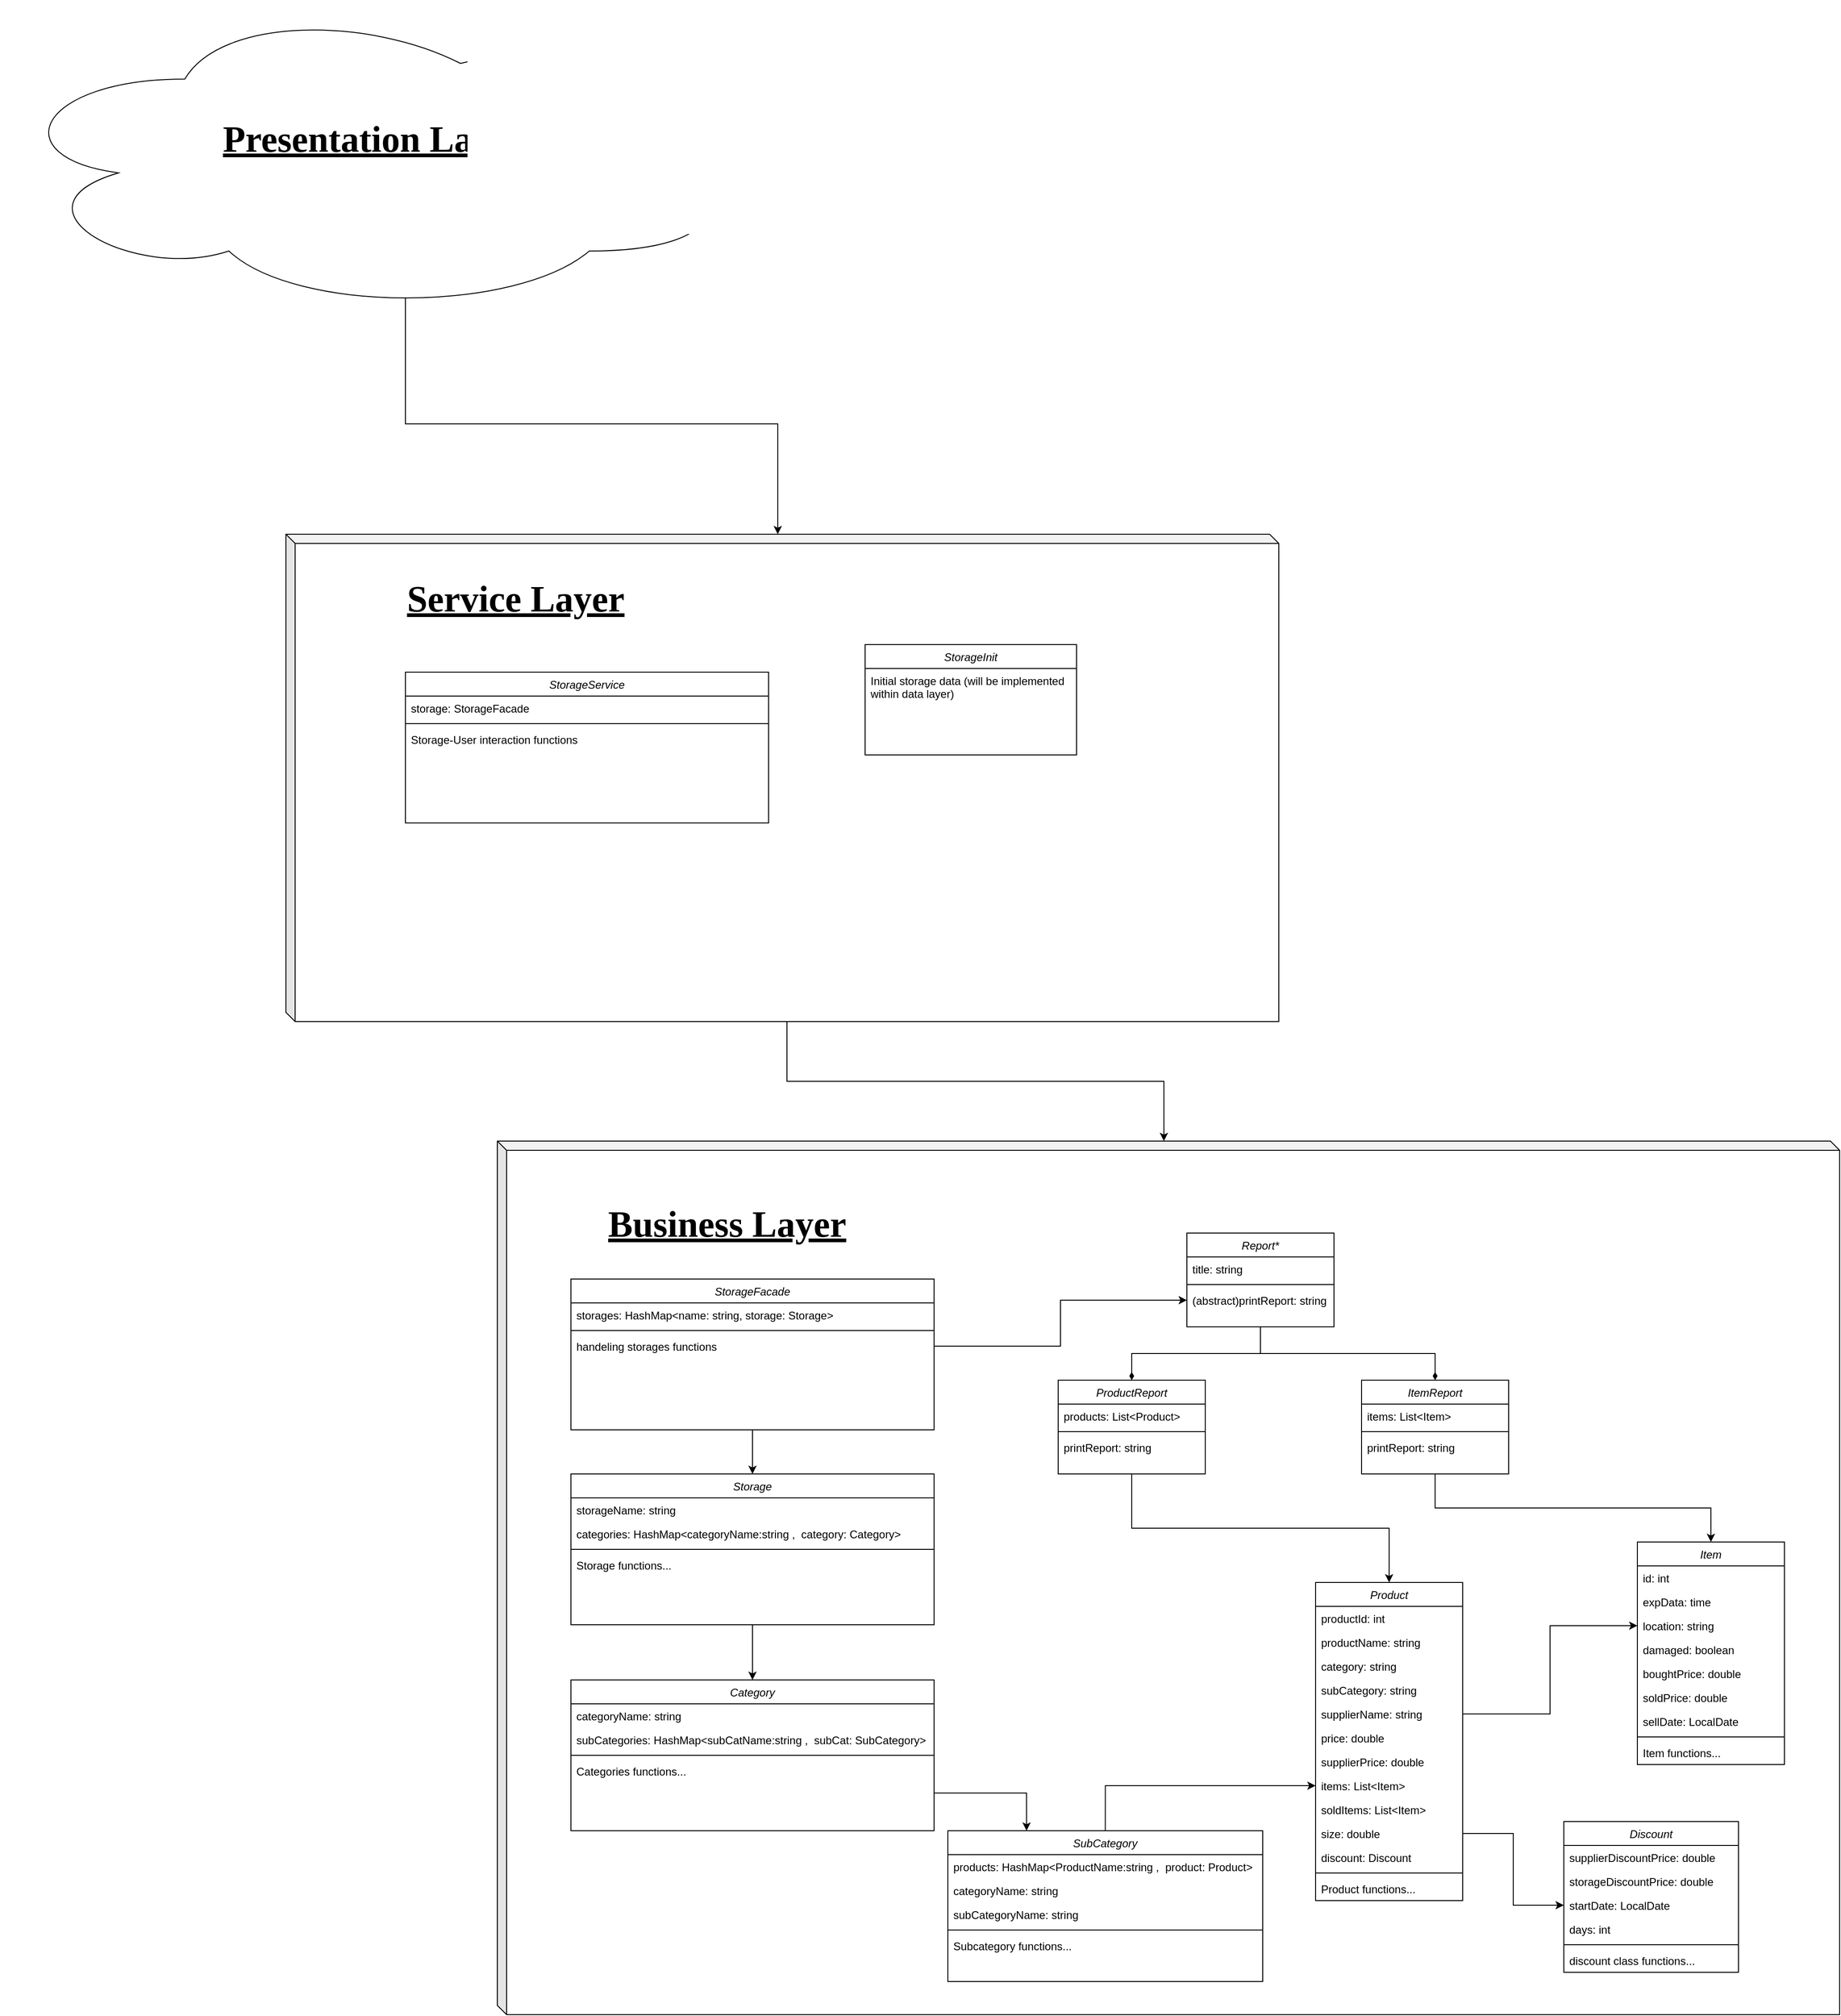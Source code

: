 <mxfile version="24.4.3" type="device">
  <diagram id="C5RBs43oDa-KdzZeNtuy" name="Page-1">
    <mxGraphModel dx="1518" dy="655" grid="1" gridSize="10" guides="1" tooltips="1" connect="1" arrows="1" fold="1" page="1" pageScale="1" pageWidth="3300" pageHeight="4681" math="0" shadow="0">
      <root>
        <mxCell id="WIyWlLk6GJQsqaUBKTNV-0" />
        <mxCell id="WIyWlLk6GJQsqaUBKTNV-1" parent="WIyWlLk6GJQsqaUBKTNV-0" />
        <mxCell id="gx_fRitQp8oqiLDrhO29-1" value="" style="shape=cube;whiteSpace=wrap;html=1;boundedLbl=1;backgroundOutline=1;darkOpacity=0.05;darkOpacity2=0.1;size=10;" parent="WIyWlLk6GJQsqaUBKTNV-1" vertex="1">
          <mxGeometry x="730" y="1420" width="1460" height="950" as="geometry" />
        </mxCell>
        <mxCell id="gx_fRitQp8oqiLDrhO29-2" value="&lt;h1&gt;&lt;font face=&quot;Verdana&quot; size=&quot;1&quot; style=&quot;&quot;&gt;&lt;u style=&quot;font-size: 40px;&quot;&gt;Business Layer&lt;/u&gt;&lt;/font&gt;&lt;/h1&gt;" style="text;html=1;align=center;verticalAlign=middle;whiteSpace=wrap;rounded=0;" parent="WIyWlLk6GJQsqaUBKTNV-1" vertex="1">
          <mxGeometry x="790" y="1490" width="380" height="40" as="geometry" />
        </mxCell>
        <mxCell id="gx_fRitQp8oqiLDrhO29-7" value="Product" style="swimlane;fontStyle=2;align=center;verticalAlign=top;childLayout=stackLayout;horizontal=1;startSize=26;horizontalStack=0;resizeParent=1;resizeLast=0;collapsible=1;marginBottom=0;rounded=0;shadow=0;strokeWidth=1;" parent="WIyWlLk6GJQsqaUBKTNV-1" vertex="1">
          <mxGeometry x="1620" y="1900" width="160" height="346" as="geometry">
            <mxRectangle x="230" y="140" width="160" height="26" as="alternateBounds" />
          </mxGeometry>
        </mxCell>
        <mxCell id="gx_fRitQp8oqiLDrhO29-8" value="productId: int" style="text;align=left;verticalAlign=top;spacingLeft=4;spacingRight=4;overflow=hidden;rotatable=0;points=[[0,0.5],[1,0.5]];portConstraint=eastwest;" parent="gx_fRitQp8oqiLDrhO29-7" vertex="1">
          <mxGeometry y="26" width="160" height="26" as="geometry" />
        </mxCell>
        <mxCell id="sVsSJMpxmH3OcsyXwwGG-13" value="productName: string" style="text;align=left;verticalAlign=top;spacingLeft=4;spacingRight=4;overflow=hidden;rotatable=0;points=[[0,0.5],[1,0.5]];portConstraint=eastwest;" vertex="1" parent="gx_fRitQp8oqiLDrhO29-7">
          <mxGeometry y="52" width="160" height="26" as="geometry" />
        </mxCell>
        <mxCell id="gx_fRitQp8oqiLDrhO29-45" value="category: string" style="text;align=left;verticalAlign=top;spacingLeft=4;spacingRight=4;overflow=hidden;rotatable=0;points=[[0,0.5],[1,0.5]];portConstraint=eastwest;" parent="gx_fRitQp8oqiLDrhO29-7" vertex="1">
          <mxGeometry y="78" width="160" height="26" as="geometry" />
        </mxCell>
        <mxCell id="gx_fRitQp8oqiLDrhO29-46" value="subCategory: string" style="text;align=left;verticalAlign=top;spacingLeft=4;spacingRight=4;overflow=hidden;rotatable=0;points=[[0,0.5],[1,0.5]];portConstraint=eastwest;" parent="gx_fRitQp8oqiLDrhO29-7" vertex="1">
          <mxGeometry y="104" width="160" height="26" as="geometry" />
        </mxCell>
        <mxCell id="gx_fRitQp8oqiLDrhO29-10" value="supplierName: string&#xa;" style="text;align=left;verticalAlign=top;spacingLeft=4;spacingRight=4;overflow=hidden;rotatable=0;points=[[0,0.5],[1,0.5]];portConstraint=eastwest;rounded=0;shadow=0;html=0;" parent="gx_fRitQp8oqiLDrhO29-7" vertex="1">
          <mxGeometry y="130" width="160" height="26" as="geometry" />
        </mxCell>
        <mxCell id="sVsSJMpxmH3OcsyXwwGG-15" value="price: double" style="text;align=left;verticalAlign=top;spacingLeft=4;spacingRight=4;overflow=hidden;rotatable=0;points=[[0,0.5],[1,0.5]];portConstraint=eastwest;rounded=0;shadow=0;html=0;" vertex="1" parent="gx_fRitQp8oqiLDrhO29-7">
          <mxGeometry y="156" width="160" height="26" as="geometry" />
        </mxCell>
        <mxCell id="sVsSJMpxmH3OcsyXwwGG-14" value="supplierPrice: double" style="text;align=left;verticalAlign=top;spacingLeft=4;spacingRight=4;overflow=hidden;rotatable=0;points=[[0,0.5],[1,0.5]];portConstraint=eastwest;rounded=0;shadow=0;html=0;" vertex="1" parent="gx_fRitQp8oqiLDrhO29-7">
          <mxGeometry y="182" width="160" height="26" as="geometry" />
        </mxCell>
        <mxCell id="gx_fRitQp8oqiLDrhO29-13" value="items: List&lt;Item&gt;" style="text;align=left;verticalAlign=top;spacingLeft=4;spacingRight=4;overflow=hidden;rotatable=0;points=[[0,0.5],[1,0.5]];portConstraint=eastwest;rounded=0;shadow=0;html=0;" parent="gx_fRitQp8oqiLDrhO29-7" vertex="1">
          <mxGeometry y="208" width="160" height="26" as="geometry" />
        </mxCell>
        <mxCell id="gx_fRitQp8oqiLDrhO29-129" value="soldItems: List&lt;Item&gt;" style="text;align=left;verticalAlign=top;spacingLeft=4;spacingRight=4;overflow=hidden;rotatable=0;points=[[0,0.5],[1,0.5]];portConstraint=eastwest;rounded=0;shadow=0;html=0;" parent="gx_fRitQp8oqiLDrhO29-7" vertex="1">
          <mxGeometry y="234" width="160" height="26" as="geometry" />
        </mxCell>
        <mxCell id="gx_fRitQp8oqiLDrhO29-41" value="size: double" style="text;align=left;verticalAlign=top;spacingLeft=4;spacingRight=4;overflow=hidden;rotatable=0;points=[[0,0.5],[1,0.5]];portConstraint=eastwest;rounded=0;shadow=0;html=0;" parent="gx_fRitQp8oqiLDrhO29-7" vertex="1">
          <mxGeometry y="260" width="160" height="26" as="geometry" />
        </mxCell>
        <mxCell id="gx_fRitQp8oqiLDrhO29-52" value="discount: Discount" style="text;align=left;verticalAlign=top;spacingLeft=4;spacingRight=4;overflow=hidden;rotatable=0;points=[[0,0.5],[1,0.5]];portConstraint=eastwest;rounded=0;shadow=0;html=0;" parent="gx_fRitQp8oqiLDrhO29-7" vertex="1">
          <mxGeometry y="286" width="160" height="26" as="geometry" />
        </mxCell>
        <mxCell id="gx_fRitQp8oqiLDrhO29-11" value="" style="line;html=1;strokeWidth=1;align=left;verticalAlign=middle;spacingTop=-1;spacingLeft=3;spacingRight=3;rotatable=0;labelPosition=right;points=[];portConstraint=eastwest;" parent="gx_fRitQp8oqiLDrhO29-7" vertex="1">
          <mxGeometry y="312" width="160" height="8" as="geometry" />
        </mxCell>
        <mxCell id="gx_fRitQp8oqiLDrhO29-116" value="Product functions..." style="text;align=left;verticalAlign=top;spacingLeft=4;spacingRight=4;overflow=hidden;rotatable=0;points=[[0,0.5],[1,0.5]];portConstraint=eastwest;rounded=0;shadow=0;html=0;" parent="gx_fRitQp8oqiLDrhO29-7" vertex="1">
          <mxGeometry y="320" width="160" height="26" as="geometry" />
        </mxCell>
        <mxCell id="gx_fRitQp8oqiLDrhO29-66" style="edgeStyle=orthogonalEdgeStyle;rounded=0;orthogonalLoop=1;jettySize=auto;html=1;exitX=1;exitY=0.5;exitDx=0;exitDy=0;entryX=0.25;entryY=0;entryDx=0;entryDy=0;" parent="WIyWlLk6GJQsqaUBKTNV-1" source="gx_fRitQp8oqiLDrhO29-115" target="gx_fRitQp8oqiLDrhO29-29" edge="1">
          <mxGeometry relative="1" as="geometry">
            <Array as="points">
              <mxPoint x="1205" y="2129" />
              <mxPoint x="1306" y="2129" />
            </Array>
          </mxGeometry>
        </mxCell>
        <mxCell id="gx_fRitQp8oqiLDrhO29-17" value="Category" style="swimlane;fontStyle=2;align=center;verticalAlign=top;childLayout=stackLayout;horizontal=1;startSize=26;horizontalStack=0;resizeParent=1;resizeLast=0;collapsible=1;marginBottom=0;rounded=0;shadow=0;strokeWidth=1;" parent="WIyWlLk6GJQsqaUBKTNV-1" vertex="1">
          <mxGeometry x="810" y="2006" width="395" height="164" as="geometry">
            <mxRectangle x="230" y="140" width="160" height="26" as="alternateBounds" />
          </mxGeometry>
        </mxCell>
        <mxCell id="gx_fRitQp8oqiLDrhO29-126" value="categoryName: string" style="text;align=left;verticalAlign=top;spacingLeft=4;spacingRight=4;overflow=hidden;rotatable=0;points=[[0,0.5],[1,0.5]];portConstraint=eastwest;rounded=0;shadow=0;html=0;" parent="gx_fRitQp8oqiLDrhO29-17" vertex="1">
          <mxGeometry y="26" width="395" height="26" as="geometry" />
        </mxCell>
        <mxCell id="gx_fRitQp8oqiLDrhO29-20" value="subCategories: HashMap&lt;subCatName:string ,  subCat: SubCategory&gt;" style="text;align=left;verticalAlign=top;spacingLeft=4;spacingRight=4;overflow=hidden;rotatable=0;points=[[0,0.5],[1,0.5]];portConstraint=eastwest;rounded=0;shadow=0;html=0;" parent="gx_fRitQp8oqiLDrhO29-17" vertex="1">
          <mxGeometry y="52" width="395" height="26" as="geometry" />
        </mxCell>
        <mxCell id="gx_fRitQp8oqiLDrhO29-21" value="" style="line;html=1;strokeWidth=1;align=left;verticalAlign=middle;spacingTop=-1;spacingLeft=3;spacingRight=3;rotatable=0;labelPosition=right;points=[];portConstraint=eastwest;" parent="gx_fRitQp8oqiLDrhO29-17" vertex="1">
          <mxGeometry y="78" width="395" height="8" as="geometry" />
        </mxCell>
        <mxCell id="gx_fRitQp8oqiLDrhO29-115" value="Categories functions..." style="text;align=left;verticalAlign=top;spacingLeft=4;spacingRight=4;overflow=hidden;rotatable=0;points=[[0,0.5],[1,0.5]];portConstraint=eastwest;rounded=0;shadow=0;html=0;" parent="gx_fRitQp8oqiLDrhO29-17" vertex="1">
          <mxGeometry y="86" width="395" height="26" as="geometry" />
        </mxCell>
        <mxCell id="gx_fRitQp8oqiLDrhO29-23" value="Item" style="swimlane;fontStyle=2;align=center;verticalAlign=top;childLayout=stackLayout;horizontal=1;startSize=26;horizontalStack=0;resizeParent=1;resizeLast=0;collapsible=1;marginBottom=0;rounded=0;shadow=0;strokeWidth=1;" parent="WIyWlLk6GJQsqaUBKTNV-1" vertex="1">
          <mxGeometry x="1970" y="1856" width="160" height="242" as="geometry">
            <mxRectangle x="230" y="140" width="160" height="26" as="alternateBounds" />
          </mxGeometry>
        </mxCell>
        <mxCell id="gx_fRitQp8oqiLDrhO29-47" value="id: int" style="text;align=left;verticalAlign=top;spacingLeft=4;spacingRight=4;overflow=hidden;rotatable=0;points=[[0,0.5],[1,0.5]];portConstraint=eastwest;rounded=0;shadow=0;html=0;" parent="gx_fRitQp8oqiLDrhO29-23" vertex="1">
          <mxGeometry y="26" width="160" height="26" as="geometry" />
        </mxCell>
        <mxCell id="gx_fRitQp8oqiLDrhO29-24" value="expData: time" style="text;align=left;verticalAlign=top;spacingLeft=4;spacingRight=4;overflow=hidden;rotatable=0;points=[[0,0.5],[1,0.5]];portConstraint=eastwest;" parent="gx_fRitQp8oqiLDrhO29-23" vertex="1">
          <mxGeometry y="52" width="160" height="26" as="geometry" />
        </mxCell>
        <mxCell id="gx_fRitQp8oqiLDrhO29-9" value="location: string" style="text;align=left;verticalAlign=top;spacingLeft=4;spacingRight=4;overflow=hidden;rotatable=0;points=[[0,0.5],[1,0.5]];portConstraint=eastwest;rounded=0;shadow=0;html=0;" parent="gx_fRitQp8oqiLDrhO29-23" vertex="1">
          <mxGeometry y="78" width="160" height="26" as="geometry" />
        </mxCell>
        <mxCell id="gx_fRitQp8oqiLDrhO29-49" value="damaged: boolean" style="text;align=left;verticalAlign=top;spacingLeft=4;spacingRight=4;overflow=hidden;rotatable=0;points=[[0,0.5],[1,0.5]];portConstraint=eastwest;rounded=0;shadow=0;html=0;" parent="gx_fRitQp8oqiLDrhO29-23" vertex="1">
          <mxGeometry y="104" width="160" height="26" as="geometry" />
        </mxCell>
        <mxCell id="gx_fRitQp8oqiLDrhO29-50" value="boughtPrice: double" style="text;align=left;verticalAlign=top;spacingLeft=4;spacingRight=4;overflow=hidden;rotatable=0;points=[[0,0.5],[1,0.5]];portConstraint=eastwest;rounded=0;shadow=0;html=0;" parent="gx_fRitQp8oqiLDrhO29-23" vertex="1">
          <mxGeometry y="130" width="160" height="26" as="geometry" />
        </mxCell>
        <mxCell id="gx_fRitQp8oqiLDrhO29-51" value="soldPrice: double" style="text;align=left;verticalAlign=top;spacingLeft=4;spacingRight=4;overflow=hidden;rotatable=0;points=[[0,0.5],[1,0.5]];portConstraint=eastwest;rounded=0;shadow=0;html=0;" parent="gx_fRitQp8oqiLDrhO29-23" vertex="1">
          <mxGeometry y="156" width="160" height="26" as="geometry" />
        </mxCell>
        <mxCell id="sVsSJMpxmH3OcsyXwwGG-16" value="sellDate: LocalDate" style="text;align=left;verticalAlign=top;spacingLeft=4;spacingRight=4;overflow=hidden;rotatable=0;points=[[0,0.5],[1,0.5]];portConstraint=eastwest;rounded=0;shadow=0;html=0;" vertex="1" parent="gx_fRitQp8oqiLDrhO29-23">
          <mxGeometry y="182" width="160" height="26" as="geometry" />
        </mxCell>
        <mxCell id="gx_fRitQp8oqiLDrhO29-27" value="" style="line;html=1;strokeWidth=1;align=left;verticalAlign=middle;spacingTop=-1;spacingLeft=3;spacingRight=3;rotatable=0;labelPosition=right;points=[];portConstraint=eastwest;" parent="gx_fRitQp8oqiLDrhO29-23" vertex="1">
          <mxGeometry y="208" width="160" height="8" as="geometry" />
        </mxCell>
        <mxCell id="gx_fRitQp8oqiLDrhO29-120" value="Item functions..." style="text;align=left;verticalAlign=top;spacingLeft=4;spacingRight=4;overflow=hidden;rotatable=0;points=[[0,0.5],[1,0.5]];portConstraint=eastwest;rounded=0;shadow=0;html=0;" parent="gx_fRitQp8oqiLDrhO29-23" vertex="1">
          <mxGeometry y="216" width="160" height="26" as="geometry" />
        </mxCell>
        <mxCell id="sVsSJMpxmH3OcsyXwwGG-1" style="edgeStyle=orthogonalEdgeStyle;rounded=0;orthogonalLoop=1;jettySize=auto;html=1;exitX=0.5;exitY=0;exitDx=0;exitDy=0;entryX=0;entryY=0.5;entryDx=0;entryDy=0;" edge="1" parent="WIyWlLk6GJQsqaUBKTNV-1" source="gx_fRitQp8oqiLDrhO29-29" target="gx_fRitQp8oqiLDrhO29-13">
          <mxGeometry relative="1" as="geometry" />
        </mxCell>
        <mxCell id="gx_fRitQp8oqiLDrhO29-29" value="SubCategory" style="swimlane;fontStyle=2;align=center;verticalAlign=top;childLayout=stackLayout;horizontal=1;startSize=26;horizontalStack=0;resizeParent=1;resizeLast=0;collapsible=1;marginBottom=0;rounded=0;shadow=0;strokeWidth=1;" parent="WIyWlLk6GJQsqaUBKTNV-1" vertex="1">
          <mxGeometry x="1220" y="2170" width="342.5" height="164" as="geometry">
            <mxRectangle x="230" y="140" width="160" height="26" as="alternateBounds" />
          </mxGeometry>
        </mxCell>
        <mxCell id="gx_fRitQp8oqiLDrhO29-30" value="products: HashMap&lt;ProductName:string ,  product: Product&gt;" style="text;align=left;verticalAlign=top;spacingLeft=4;spacingRight=4;overflow=hidden;rotatable=0;points=[[0,0.5],[1,0.5]];portConstraint=eastwest;rounded=0;shadow=0;html=0;" parent="gx_fRitQp8oqiLDrhO29-29" vertex="1">
          <mxGeometry y="26" width="342.5" height="26" as="geometry" />
        </mxCell>
        <mxCell id="gx_fRitQp8oqiLDrhO29-127" value="categoryName: string" style="text;align=left;verticalAlign=top;spacingLeft=4;spacingRight=4;overflow=hidden;rotatable=0;points=[[0,0.5],[1,0.5]];portConstraint=eastwest;rounded=0;shadow=0;html=0;" parent="gx_fRitQp8oqiLDrhO29-29" vertex="1">
          <mxGeometry y="52" width="342.5" height="26" as="geometry" />
        </mxCell>
        <mxCell id="gx_fRitQp8oqiLDrhO29-128" value="subCategoryName: string" style="text;align=left;verticalAlign=top;spacingLeft=4;spacingRight=4;overflow=hidden;rotatable=0;points=[[0,0.5],[1,0.5]];portConstraint=eastwest;rounded=0;shadow=0;html=0;" parent="gx_fRitQp8oqiLDrhO29-29" vertex="1">
          <mxGeometry y="78" width="342.5" height="26" as="geometry" />
        </mxCell>
        <mxCell id="gx_fRitQp8oqiLDrhO29-32" value="" style="line;html=1;strokeWidth=1;align=left;verticalAlign=middle;spacingTop=-1;spacingLeft=3;spacingRight=3;rotatable=0;labelPosition=right;points=[];portConstraint=eastwest;" parent="gx_fRitQp8oqiLDrhO29-29" vertex="1">
          <mxGeometry y="104" width="342.5" height="8" as="geometry" />
        </mxCell>
        <mxCell id="gx_fRitQp8oqiLDrhO29-121" value="Subcategory functions..." style="text;align=left;verticalAlign=top;spacingLeft=4;spacingRight=4;overflow=hidden;rotatable=0;points=[[0,0.5],[1,0.5]];portConstraint=eastwest;rounded=0;shadow=0;html=0;" parent="gx_fRitQp8oqiLDrhO29-29" vertex="1">
          <mxGeometry y="112" width="342.5" height="26" as="geometry" />
        </mxCell>
        <mxCell id="gx_fRitQp8oqiLDrhO29-67" style="edgeStyle=orthogonalEdgeStyle;rounded=0;orthogonalLoop=1;jettySize=auto;html=1;exitX=0.5;exitY=1;exitDx=0;exitDy=0;entryX=0.5;entryY=0;entryDx=0;entryDy=0;" parent="WIyWlLk6GJQsqaUBKTNV-1" source="gx_fRitQp8oqiLDrhO29-54" target="gx_fRitQp8oqiLDrhO29-17" edge="1">
          <mxGeometry relative="1" as="geometry" />
        </mxCell>
        <mxCell id="gx_fRitQp8oqiLDrhO29-54" value="Storage" style="swimlane;fontStyle=2;align=center;verticalAlign=top;childLayout=stackLayout;horizontal=1;startSize=26;horizontalStack=0;resizeParent=1;resizeLast=0;collapsible=1;marginBottom=0;rounded=0;shadow=0;strokeWidth=1;" parent="WIyWlLk6GJQsqaUBKTNV-1" vertex="1">
          <mxGeometry x="810" y="1782" width="395" height="164" as="geometry">
            <mxRectangle x="230" y="140" width="160" height="26" as="alternateBounds" />
          </mxGeometry>
        </mxCell>
        <mxCell id="gx_fRitQp8oqiLDrhO29-55" value="storageName: string" style="text;align=left;verticalAlign=top;spacingLeft=4;spacingRight=4;overflow=hidden;rotatable=0;points=[[0,0.5],[1,0.5]];portConstraint=eastwest;rounded=0;shadow=0;html=0;" parent="gx_fRitQp8oqiLDrhO29-54" vertex="1">
          <mxGeometry y="26" width="395" height="26" as="geometry" />
        </mxCell>
        <mxCell id="gx_fRitQp8oqiLDrhO29-58" value="categories: HashMap&lt;categoryName:string ,  category: Category&gt;" style="text;align=left;verticalAlign=top;spacingLeft=4;spacingRight=4;overflow=hidden;rotatable=0;points=[[0,0.5],[1,0.5]];portConstraint=eastwest;rounded=0;shadow=0;html=0;" parent="gx_fRitQp8oqiLDrhO29-54" vertex="1">
          <mxGeometry y="52" width="395" height="26" as="geometry" />
        </mxCell>
        <mxCell id="gx_fRitQp8oqiLDrhO29-56" value="" style="line;html=1;strokeWidth=1;align=left;verticalAlign=middle;spacingTop=-1;spacingLeft=3;spacingRight=3;rotatable=0;labelPosition=right;points=[];portConstraint=eastwest;" parent="gx_fRitQp8oqiLDrhO29-54" vertex="1">
          <mxGeometry y="78" width="395" height="8" as="geometry" />
        </mxCell>
        <mxCell id="gx_fRitQp8oqiLDrhO29-113" value="Storage functions..." style="text;align=left;verticalAlign=top;spacingLeft=4;spacingRight=4;overflow=hidden;rotatable=0;points=[[0,0.5],[1,0.5]];portConstraint=eastwest;rounded=0;shadow=0;html=0;" parent="gx_fRitQp8oqiLDrhO29-54" vertex="1">
          <mxGeometry y="86" width="395" height="26" as="geometry" />
        </mxCell>
        <mxCell id="gx_fRitQp8oqiLDrhO29-68" style="edgeStyle=orthogonalEdgeStyle;rounded=0;orthogonalLoop=1;jettySize=auto;html=1;exitX=0.5;exitY=1;exitDx=0;exitDy=0;entryX=0.5;entryY=0;entryDx=0;entryDy=0;" parent="WIyWlLk6GJQsqaUBKTNV-1" source="gx_fRitQp8oqiLDrhO29-60" target="gx_fRitQp8oqiLDrhO29-54" edge="1">
          <mxGeometry relative="1" as="geometry" />
        </mxCell>
        <mxCell id="gx_fRitQp8oqiLDrhO29-60" value="StorageFacade" style="swimlane;fontStyle=2;align=center;verticalAlign=top;childLayout=stackLayout;horizontal=1;startSize=26;horizontalStack=0;resizeParent=1;resizeLast=0;collapsible=1;marginBottom=0;rounded=0;shadow=0;strokeWidth=1;" parent="WIyWlLk6GJQsqaUBKTNV-1" vertex="1">
          <mxGeometry x="810" y="1570" width="395" height="164" as="geometry">
            <mxRectangle x="230" y="140" width="160" height="26" as="alternateBounds" />
          </mxGeometry>
        </mxCell>
        <mxCell id="gx_fRitQp8oqiLDrhO29-62" value="storages: HashMap&lt;name: string, storage: Storage&gt;" style="text;align=left;verticalAlign=top;spacingLeft=4;spacingRight=4;overflow=hidden;rotatable=0;points=[[0,0.5],[1,0.5]];portConstraint=eastwest;rounded=0;shadow=0;html=0;" parent="gx_fRitQp8oqiLDrhO29-60" vertex="1">
          <mxGeometry y="26" width="395" height="26" as="geometry" />
        </mxCell>
        <mxCell id="gx_fRitQp8oqiLDrhO29-63" value="" style="line;html=1;strokeWidth=1;align=left;verticalAlign=middle;spacingTop=-1;spacingLeft=3;spacingRight=3;rotatable=0;labelPosition=right;points=[];portConstraint=eastwest;" parent="gx_fRitQp8oqiLDrhO29-60" vertex="1">
          <mxGeometry y="52" width="395" height="8" as="geometry" />
        </mxCell>
        <mxCell id="gx_fRitQp8oqiLDrhO29-114" value="handeling storages functions" style="text;align=left;verticalAlign=top;spacingLeft=4;spacingRight=4;overflow=hidden;rotatable=0;points=[[0,0.5],[1,0.5]];portConstraint=eastwest;rounded=0;shadow=0;html=0;" parent="gx_fRitQp8oqiLDrhO29-60" vertex="1">
          <mxGeometry y="60" width="395" height="26" as="geometry" />
        </mxCell>
        <mxCell id="gx_fRitQp8oqiLDrhO29-69" value="" style="shape=cube;whiteSpace=wrap;html=1;boundedLbl=1;backgroundOutline=1;darkOpacity=0.05;darkOpacity2=0.1;size=10;" parent="WIyWlLk6GJQsqaUBKTNV-1" vertex="1">
          <mxGeometry x="500" y="760" width="1080" height="530" as="geometry" />
        </mxCell>
        <mxCell id="gx_fRitQp8oqiLDrhO29-70" value="&lt;h1&gt;&lt;font face=&quot;Verdana&quot; size=&quot;1&quot; style=&quot;&quot;&gt;&lt;u style=&quot;font-size: 40px;&quot;&gt;Service Layer&lt;/u&gt;&lt;/font&gt;&lt;/h1&gt;" style="text;html=1;align=center;verticalAlign=middle;whiteSpace=wrap;rounded=0;" parent="WIyWlLk6GJQsqaUBKTNV-1" vertex="1">
          <mxGeometry x="560" y="810" width="380" height="40" as="geometry" />
        </mxCell>
        <mxCell id="gx_fRitQp8oqiLDrhO29-103" value="StorageService" style="swimlane;fontStyle=2;align=center;verticalAlign=top;childLayout=stackLayout;horizontal=1;startSize=26;horizontalStack=0;resizeParent=1;resizeLast=0;collapsible=1;marginBottom=0;rounded=0;shadow=0;strokeWidth=1;" parent="WIyWlLk6GJQsqaUBKTNV-1" vertex="1">
          <mxGeometry x="630" y="910" width="395" height="164" as="geometry">
            <mxRectangle x="230" y="140" width="160" height="26" as="alternateBounds" />
          </mxGeometry>
        </mxCell>
        <mxCell id="gx_fRitQp8oqiLDrhO29-104" value="storage: StorageFacade" style="text;align=left;verticalAlign=top;spacingLeft=4;spacingRight=4;overflow=hidden;rotatable=0;points=[[0,0.5],[1,0.5]];portConstraint=eastwest;rounded=0;shadow=0;html=0;" parent="gx_fRitQp8oqiLDrhO29-103" vertex="1">
          <mxGeometry y="26" width="395" height="26" as="geometry" />
        </mxCell>
        <mxCell id="gx_fRitQp8oqiLDrhO29-106" value="" style="line;html=1;strokeWidth=1;align=left;verticalAlign=middle;spacingTop=-1;spacingLeft=3;spacingRight=3;rotatable=0;labelPosition=right;points=[];portConstraint=eastwest;" parent="gx_fRitQp8oqiLDrhO29-103" vertex="1">
          <mxGeometry y="52" width="395" height="8" as="geometry" />
        </mxCell>
        <mxCell id="gx_fRitQp8oqiLDrhO29-111" value="Storage-User interaction functions" style="text;align=left;verticalAlign=top;spacingLeft=4;spacingRight=4;overflow=hidden;rotatable=0;points=[[0,0.5],[1,0.5]];portConstraint=eastwest;rounded=0;shadow=0;html=0;" parent="gx_fRitQp8oqiLDrhO29-103" vertex="1">
          <mxGeometry y="60" width="395" height="26" as="geometry" />
        </mxCell>
        <mxCell id="gx_fRitQp8oqiLDrhO29-107" value="" style="ellipse;shape=cloud;whiteSpace=wrap;html=1;" parent="WIyWlLk6GJQsqaUBKTNV-1" vertex="1">
          <mxGeometry x="190" y="180" width="800" height="340" as="geometry" />
        </mxCell>
        <mxCell id="gx_fRitQp8oqiLDrhO29-108" value="&lt;h1&gt;&lt;font face=&quot;Verdana&quot; size=&quot;1&quot; style=&quot;&quot;&gt;&lt;u style=&quot;font-size: 40px;&quot;&gt;Presentation Layer&lt;/u&gt;&lt;/font&gt;&lt;/h1&gt;" style="text;html=1;align=center;verticalAlign=middle;whiteSpace=wrap;rounded=0;" parent="WIyWlLk6GJQsqaUBKTNV-1" vertex="1">
          <mxGeometry x="350" y="310" width="490" height="40" as="geometry" />
        </mxCell>
        <mxCell id="gx_fRitQp8oqiLDrhO29-109" style="edgeStyle=orthogonalEdgeStyle;rounded=0;orthogonalLoop=1;jettySize=auto;html=1;exitX=0.55;exitY=0.95;exitDx=0;exitDy=0;exitPerimeter=0;entryX=0;entryY=0;entryDx=535;entryDy=0;entryPerimeter=0;" parent="WIyWlLk6GJQsqaUBKTNV-1" source="gx_fRitQp8oqiLDrhO29-107" target="gx_fRitQp8oqiLDrhO29-69" edge="1">
          <mxGeometry relative="1" as="geometry" />
        </mxCell>
        <mxCell id="gx_fRitQp8oqiLDrhO29-110" style="edgeStyle=orthogonalEdgeStyle;rounded=0;orthogonalLoop=1;jettySize=auto;html=1;exitX=0;exitY=0;exitDx=545;exitDy=530;exitPerimeter=0;entryX=0;entryY=0;entryDx=725;entryDy=0;entryPerimeter=0;" parent="WIyWlLk6GJQsqaUBKTNV-1" source="gx_fRitQp8oqiLDrhO29-69" target="gx_fRitQp8oqiLDrhO29-1" edge="1">
          <mxGeometry relative="1" as="geometry" />
        </mxCell>
        <mxCell id="gx_fRitQp8oqiLDrhO29-122" value="StorageInit" style="swimlane;fontStyle=2;align=center;verticalAlign=top;childLayout=stackLayout;horizontal=1;startSize=26;horizontalStack=0;resizeParent=1;resizeLast=0;collapsible=1;marginBottom=0;rounded=0;shadow=0;strokeWidth=1;" parent="WIyWlLk6GJQsqaUBKTNV-1" vertex="1">
          <mxGeometry x="1130" y="880" width="230" height="120" as="geometry">
            <mxRectangle x="230" y="140" width="160" height="26" as="alternateBounds" />
          </mxGeometry>
        </mxCell>
        <mxCell id="gx_fRitQp8oqiLDrhO29-123" value="Initial storage data (will be implemented&#xa;within data layer)" style="text;align=left;verticalAlign=top;spacingLeft=4;spacingRight=4;overflow=hidden;rotatable=0;points=[[0,0.5],[1,0.5]];portConstraint=eastwest;rounded=0;shadow=0;html=0;" parent="gx_fRitQp8oqiLDrhO29-122" vertex="1">
          <mxGeometry y="26" width="230" height="44" as="geometry" />
        </mxCell>
        <mxCell id="gx_fRitQp8oqiLDrhO29-147" style="edgeStyle=orthogonalEdgeStyle;rounded=0;orthogonalLoop=1;jettySize=auto;html=1;exitX=0.5;exitY=1;exitDx=0;exitDy=0;entryX=0.5;entryY=0;entryDx=0;entryDy=0;endArrow=diamondThin;endFill=1;" parent="WIyWlLk6GJQsqaUBKTNV-1" source="gx_fRitQp8oqiLDrhO29-130" target="gx_fRitQp8oqiLDrhO29-139" edge="1">
          <mxGeometry relative="1" as="geometry" />
        </mxCell>
        <mxCell id="gx_fRitQp8oqiLDrhO29-148" style="edgeStyle=orthogonalEdgeStyle;rounded=0;orthogonalLoop=1;jettySize=auto;html=1;exitX=0.5;exitY=1;exitDx=0;exitDy=0;entryX=0.5;entryY=0;entryDx=0;entryDy=0;endArrow=diamondThin;endFill=1;" parent="WIyWlLk6GJQsqaUBKTNV-1" source="gx_fRitQp8oqiLDrhO29-130" target="gx_fRitQp8oqiLDrhO29-143" edge="1">
          <mxGeometry relative="1" as="geometry" />
        </mxCell>
        <mxCell id="gx_fRitQp8oqiLDrhO29-130" value="Report*" style="swimlane;fontStyle=2;align=center;verticalAlign=top;childLayout=stackLayout;horizontal=1;startSize=26;horizontalStack=0;resizeParent=1;resizeLast=0;collapsible=1;marginBottom=0;rounded=0;shadow=0;strokeWidth=1;" parent="WIyWlLk6GJQsqaUBKTNV-1" vertex="1">
          <mxGeometry x="1480" y="1520" width="160" height="102" as="geometry">
            <mxRectangle x="230" y="140" width="160" height="26" as="alternateBounds" />
          </mxGeometry>
        </mxCell>
        <mxCell id="gx_fRitQp8oqiLDrhO29-131" value="title: string" style="text;align=left;verticalAlign=top;spacingLeft=4;spacingRight=4;overflow=hidden;rotatable=0;points=[[0,0.5],[1,0.5]];portConstraint=eastwest;rounded=0;shadow=0;html=0;" parent="gx_fRitQp8oqiLDrhO29-130" vertex="1">
          <mxGeometry y="26" width="160" height="26" as="geometry" />
        </mxCell>
        <mxCell id="gx_fRitQp8oqiLDrhO29-137" value="" style="line;html=1;strokeWidth=1;align=left;verticalAlign=middle;spacingTop=-1;spacingLeft=3;spacingRight=3;rotatable=0;labelPosition=right;points=[];portConstraint=eastwest;" parent="gx_fRitQp8oqiLDrhO29-130" vertex="1">
          <mxGeometry y="52" width="160" height="8" as="geometry" />
        </mxCell>
        <mxCell id="gx_fRitQp8oqiLDrhO29-138" value="(abstract)printReport: string" style="text;align=left;verticalAlign=top;spacingLeft=4;spacingRight=4;overflow=hidden;rotatable=0;points=[[0,0.5],[1,0.5]];portConstraint=eastwest;rounded=0;shadow=0;html=0;" parent="gx_fRitQp8oqiLDrhO29-130" vertex="1">
          <mxGeometry y="60" width="160" height="26" as="geometry" />
        </mxCell>
        <mxCell id="gx_fRitQp8oqiLDrhO29-149" style="edgeStyle=orthogonalEdgeStyle;rounded=0;orthogonalLoop=1;jettySize=auto;html=1;exitX=0.5;exitY=1;exitDx=0;exitDy=0;entryX=0.5;entryY=0;entryDx=0;entryDy=0;" parent="WIyWlLk6GJQsqaUBKTNV-1" source="gx_fRitQp8oqiLDrhO29-139" target="gx_fRitQp8oqiLDrhO29-7" edge="1">
          <mxGeometry relative="1" as="geometry" />
        </mxCell>
        <mxCell id="gx_fRitQp8oqiLDrhO29-139" value="ProductReport" style="swimlane;fontStyle=2;align=center;verticalAlign=top;childLayout=stackLayout;horizontal=1;startSize=26;horizontalStack=0;resizeParent=1;resizeLast=0;collapsible=1;marginBottom=0;rounded=0;shadow=0;strokeWidth=1;" parent="WIyWlLk6GJQsqaUBKTNV-1" vertex="1">
          <mxGeometry x="1340" y="1680" width="160" height="102" as="geometry">
            <mxRectangle x="230" y="140" width="160" height="26" as="alternateBounds" />
          </mxGeometry>
        </mxCell>
        <mxCell id="gx_fRitQp8oqiLDrhO29-140" value="products: List&lt;Product&gt;" style="text;align=left;verticalAlign=top;spacingLeft=4;spacingRight=4;overflow=hidden;rotatable=0;points=[[0,0.5],[1,0.5]];portConstraint=eastwest;rounded=0;shadow=0;html=0;" parent="gx_fRitQp8oqiLDrhO29-139" vertex="1">
          <mxGeometry y="26" width="160" height="26" as="geometry" />
        </mxCell>
        <mxCell id="gx_fRitQp8oqiLDrhO29-141" value="" style="line;html=1;strokeWidth=1;align=left;verticalAlign=middle;spacingTop=-1;spacingLeft=3;spacingRight=3;rotatable=0;labelPosition=right;points=[];portConstraint=eastwest;" parent="gx_fRitQp8oqiLDrhO29-139" vertex="1">
          <mxGeometry y="52" width="160" height="8" as="geometry" />
        </mxCell>
        <mxCell id="gx_fRitQp8oqiLDrhO29-142" value="printReport: string" style="text;align=left;verticalAlign=top;spacingLeft=4;spacingRight=4;overflow=hidden;rotatable=0;points=[[0,0.5],[1,0.5]];portConstraint=eastwest;rounded=0;shadow=0;html=0;" parent="gx_fRitQp8oqiLDrhO29-139" vertex="1">
          <mxGeometry y="60" width="160" height="26" as="geometry" />
        </mxCell>
        <mxCell id="gx_fRitQp8oqiLDrhO29-150" style="edgeStyle=orthogonalEdgeStyle;rounded=0;orthogonalLoop=1;jettySize=auto;html=1;exitX=0.5;exitY=1;exitDx=0;exitDy=0;entryX=0.5;entryY=0;entryDx=0;entryDy=0;" parent="WIyWlLk6GJQsqaUBKTNV-1" source="gx_fRitQp8oqiLDrhO29-143" target="gx_fRitQp8oqiLDrhO29-23" edge="1">
          <mxGeometry relative="1" as="geometry" />
        </mxCell>
        <mxCell id="gx_fRitQp8oqiLDrhO29-143" value="ItemReport" style="swimlane;fontStyle=2;align=center;verticalAlign=top;childLayout=stackLayout;horizontal=1;startSize=26;horizontalStack=0;resizeParent=1;resizeLast=0;collapsible=1;marginBottom=0;rounded=0;shadow=0;strokeWidth=1;" parent="WIyWlLk6GJQsqaUBKTNV-1" vertex="1">
          <mxGeometry x="1670" y="1680" width="160" height="102" as="geometry">
            <mxRectangle x="230" y="140" width="160" height="26" as="alternateBounds" />
          </mxGeometry>
        </mxCell>
        <mxCell id="gx_fRitQp8oqiLDrhO29-144" value="items: List&lt;Item&gt;" style="text;align=left;verticalAlign=top;spacingLeft=4;spacingRight=4;overflow=hidden;rotatable=0;points=[[0,0.5],[1,0.5]];portConstraint=eastwest;rounded=0;shadow=0;html=0;" parent="gx_fRitQp8oqiLDrhO29-143" vertex="1">
          <mxGeometry y="26" width="160" height="26" as="geometry" />
        </mxCell>
        <mxCell id="gx_fRitQp8oqiLDrhO29-145" value="" style="line;html=1;strokeWidth=1;align=left;verticalAlign=middle;spacingTop=-1;spacingLeft=3;spacingRight=3;rotatable=0;labelPosition=right;points=[];portConstraint=eastwest;" parent="gx_fRitQp8oqiLDrhO29-143" vertex="1">
          <mxGeometry y="52" width="160" height="8" as="geometry" />
        </mxCell>
        <mxCell id="gx_fRitQp8oqiLDrhO29-146" value="printReport: string" style="text;align=left;verticalAlign=top;spacingLeft=4;spacingRight=4;overflow=hidden;rotatable=0;points=[[0,0.5],[1,0.5]];portConstraint=eastwest;rounded=0;shadow=0;html=0;" parent="gx_fRitQp8oqiLDrhO29-143" vertex="1">
          <mxGeometry y="60" width="160" height="26" as="geometry" />
        </mxCell>
        <mxCell id="sVsSJMpxmH3OcsyXwwGG-2" style="edgeStyle=orthogonalEdgeStyle;rounded=0;orthogonalLoop=1;jettySize=auto;html=1;exitX=1;exitY=0.5;exitDx=0;exitDy=0;entryX=0;entryY=0.5;entryDx=0;entryDy=0;" edge="1" parent="WIyWlLk6GJQsqaUBKTNV-1" source="gx_fRitQp8oqiLDrhO29-10" target="gx_fRitQp8oqiLDrhO29-9">
          <mxGeometry relative="1" as="geometry" />
        </mxCell>
        <mxCell id="sVsSJMpxmH3OcsyXwwGG-3" value="Discount" style="swimlane;fontStyle=2;align=center;verticalAlign=top;childLayout=stackLayout;horizontal=1;startSize=26;horizontalStack=0;resizeParent=1;resizeLast=0;collapsible=1;marginBottom=0;rounded=0;shadow=0;strokeWidth=1;" vertex="1" parent="WIyWlLk6GJQsqaUBKTNV-1">
          <mxGeometry x="1890" y="2160" width="190" height="164" as="geometry">
            <mxRectangle x="230" y="140" width="160" height="26" as="alternateBounds" />
          </mxGeometry>
        </mxCell>
        <mxCell id="sVsSJMpxmH3OcsyXwwGG-4" value="supplierDiscountPrice: double" style="text;align=left;verticalAlign=top;spacingLeft=4;spacingRight=4;overflow=hidden;rotatable=0;points=[[0,0.5],[1,0.5]];portConstraint=eastwest;rounded=0;shadow=0;html=0;" vertex="1" parent="sVsSJMpxmH3OcsyXwwGG-3">
          <mxGeometry y="26" width="190" height="26" as="geometry" />
        </mxCell>
        <mxCell id="sVsSJMpxmH3OcsyXwwGG-7" value="storageDiscountPrice: double" style="text;align=left;verticalAlign=top;spacingLeft=4;spacingRight=4;overflow=hidden;rotatable=0;points=[[0,0.5],[1,0.5]];portConstraint=eastwest;rounded=0;shadow=0;html=0;" vertex="1" parent="sVsSJMpxmH3OcsyXwwGG-3">
          <mxGeometry y="52" width="190" height="26" as="geometry" />
        </mxCell>
        <mxCell id="sVsSJMpxmH3OcsyXwwGG-8" value="startDate: LocalDate" style="text;align=left;verticalAlign=top;spacingLeft=4;spacingRight=4;overflow=hidden;rotatable=0;points=[[0,0.5],[1,0.5]];portConstraint=eastwest;rounded=0;shadow=0;html=0;" vertex="1" parent="sVsSJMpxmH3OcsyXwwGG-3">
          <mxGeometry y="78" width="190" height="26" as="geometry" />
        </mxCell>
        <mxCell id="sVsSJMpxmH3OcsyXwwGG-9" value="days: int" style="text;align=left;verticalAlign=top;spacingLeft=4;spacingRight=4;overflow=hidden;rotatable=0;points=[[0,0.5],[1,0.5]];portConstraint=eastwest;rounded=0;shadow=0;html=0;" vertex="1" parent="sVsSJMpxmH3OcsyXwwGG-3">
          <mxGeometry y="104" width="190" height="26" as="geometry" />
        </mxCell>
        <mxCell id="sVsSJMpxmH3OcsyXwwGG-5" value="" style="line;html=1;strokeWidth=1;align=left;verticalAlign=middle;spacingTop=-1;spacingLeft=3;spacingRight=3;rotatable=0;labelPosition=right;points=[];portConstraint=eastwest;" vertex="1" parent="sVsSJMpxmH3OcsyXwwGG-3">
          <mxGeometry y="130" width="190" height="8" as="geometry" />
        </mxCell>
        <mxCell id="sVsSJMpxmH3OcsyXwwGG-6" value="discount class functions..." style="text;align=left;verticalAlign=top;spacingLeft=4;spacingRight=4;overflow=hidden;rotatable=0;points=[[0,0.5],[1,0.5]];portConstraint=eastwest;rounded=0;shadow=0;html=0;" vertex="1" parent="sVsSJMpxmH3OcsyXwwGG-3">
          <mxGeometry y="138" width="190" height="26" as="geometry" />
        </mxCell>
        <mxCell id="sVsSJMpxmH3OcsyXwwGG-10" style="edgeStyle=orthogonalEdgeStyle;rounded=0;orthogonalLoop=1;jettySize=auto;html=1;exitX=1;exitY=0.5;exitDx=0;exitDy=0;entryX=0;entryY=0.5;entryDx=0;entryDy=0;" edge="1" parent="WIyWlLk6GJQsqaUBKTNV-1" source="gx_fRitQp8oqiLDrhO29-41" target="sVsSJMpxmH3OcsyXwwGG-8">
          <mxGeometry relative="1" as="geometry" />
        </mxCell>
        <mxCell id="sVsSJMpxmH3OcsyXwwGG-12" style="edgeStyle=orthogonalEdgeStyle;rounded=0;orthogonalLoop=1;jettySize=auto;html=1;exitX=1;exitY=0.5;exitDx=0;exitDy=0;entryX=0;entryY=0.5;entryDx=0;entryDy=0;" edge="1" parent="WIyWlLk6GJQsqaUBKTNV-1" source="gx_fRitQp8oqiLDrhO29-114" target="gx_fRitQp8oqiLDrhO29-138">
          <mxGeometry relative="1" as="geometry" />
        </mxCell>
      </root>
    </mxGraphModel>
  </diagram>
</mxfile>
